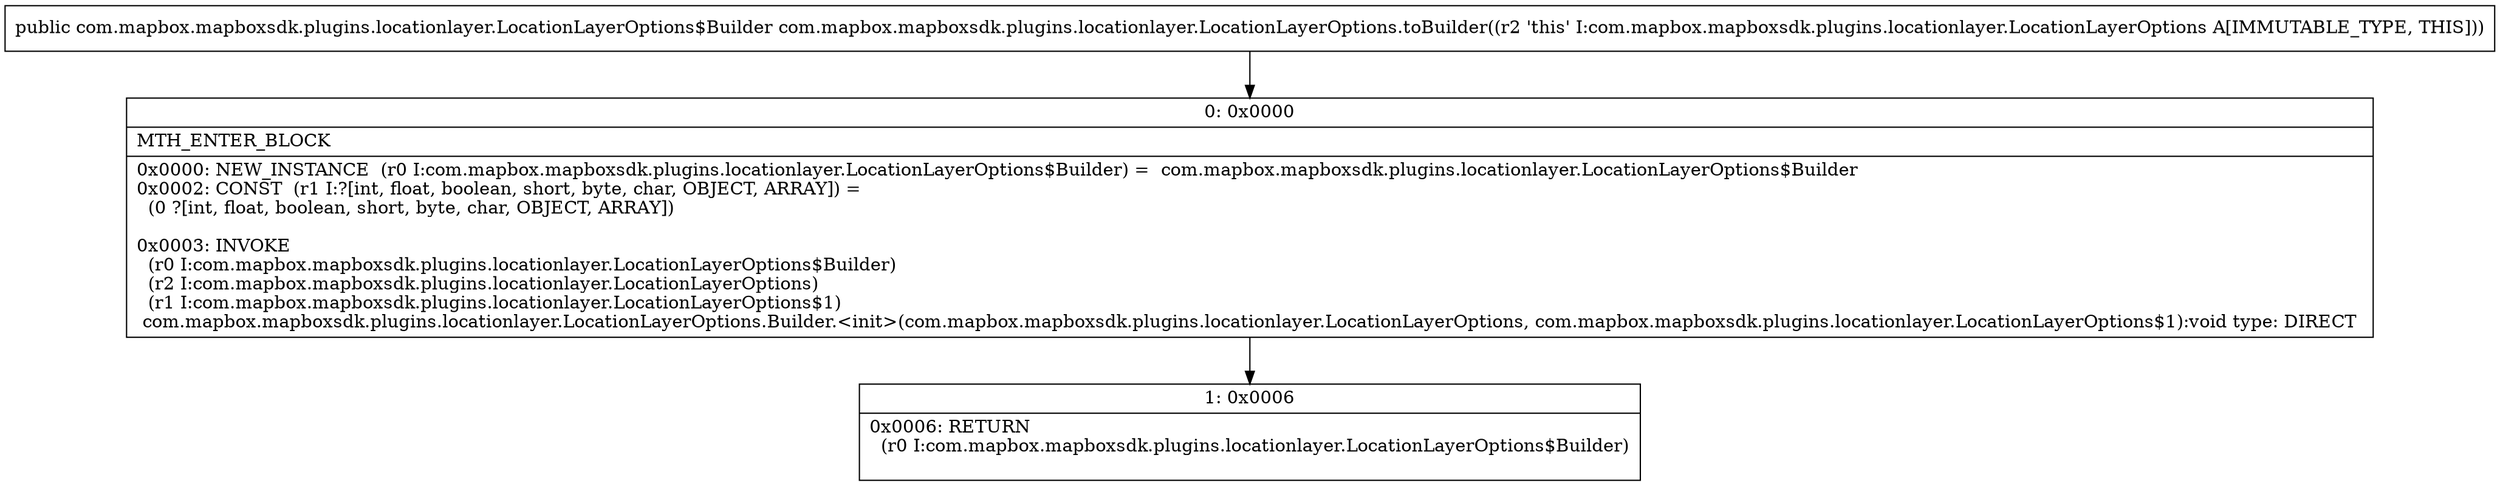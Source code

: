 digraph "CFG forcom.mapbox.mapboxsdk.plugins.locationlayer.LocationLayerOptions.toBuilder()Lcom\/mapbox\/mapboxsdk\/plugins\/locationlayer\/LocationLayerOptions$Builder;" {
Node_0 [shape=record,label="{0\:\ 0x0000|MTH_ENTER_BLOCK\l|0x0000: NEW_INSTANCE  (r0 I:com.mapbox.mapboxsdk.plugins.locationlayer.LocationLayerOptions$Builder) =  com.mapbox.mapboxsdk.plugins.locationlayer.LocationLayerOptions$Builder \l0x0002: CONST  (r1 I:?[int, float, boolean, short, byte, char, OBJECT, ARRAY]) = \l  (0 ?[int, float, boolean, short, byte, char, OBJECT, ARRAY])\l \l0x0003: INVOKE  \l  (r0 I:com.mapbox.mapboxsdk.plugins.locationlayer.LocationLayerOptions$Builder)\l  (r2 I:com.mapbox.mapboxsdk.plugins.locationlayer.LocationLayerOptions)\l  (r1 I:com.mapbox.mapboxsdk.plugins.locationlayer.LocationLayerOptions$1)\l com.mapbox.mapboxsdk.plugins.locationlayer.LocationLayerOptions.Builder.\<init\>(com.mapbox.mapboxsdk.plugins.locationlayer.LocationLayerOptions, com.mapbox.mapboxsdk.plugins.locationlayer.LocationLayerOptions$1):void type: DIRECT \l}"];
Node_1 [shape=record,label="{1\:\ 0x0006|0x0006: RETURN  \l  (r0 I:com.mapbox.mapboxsdk.plugins.locationlayer.LocationLayerOptions$Builder)\l \l}"];
MethodNode[shape=record,label="{public com.mapbox.mapboxsdk.plugins.locationlayer.LocationLayerOptions$Builder com.mapbox.mapboxsdk.plugins.locationlayer.LocationLayerOptions.toBuilder((r2 'this' I:com.mapbox.mapboxsdk.plugins.locationlayer.LocationLayerOptions A[IMMUTABLE_TYPE, THIS])) }"];
MethodNode -> Node_0;
Node_0 -> Node_1;
}

